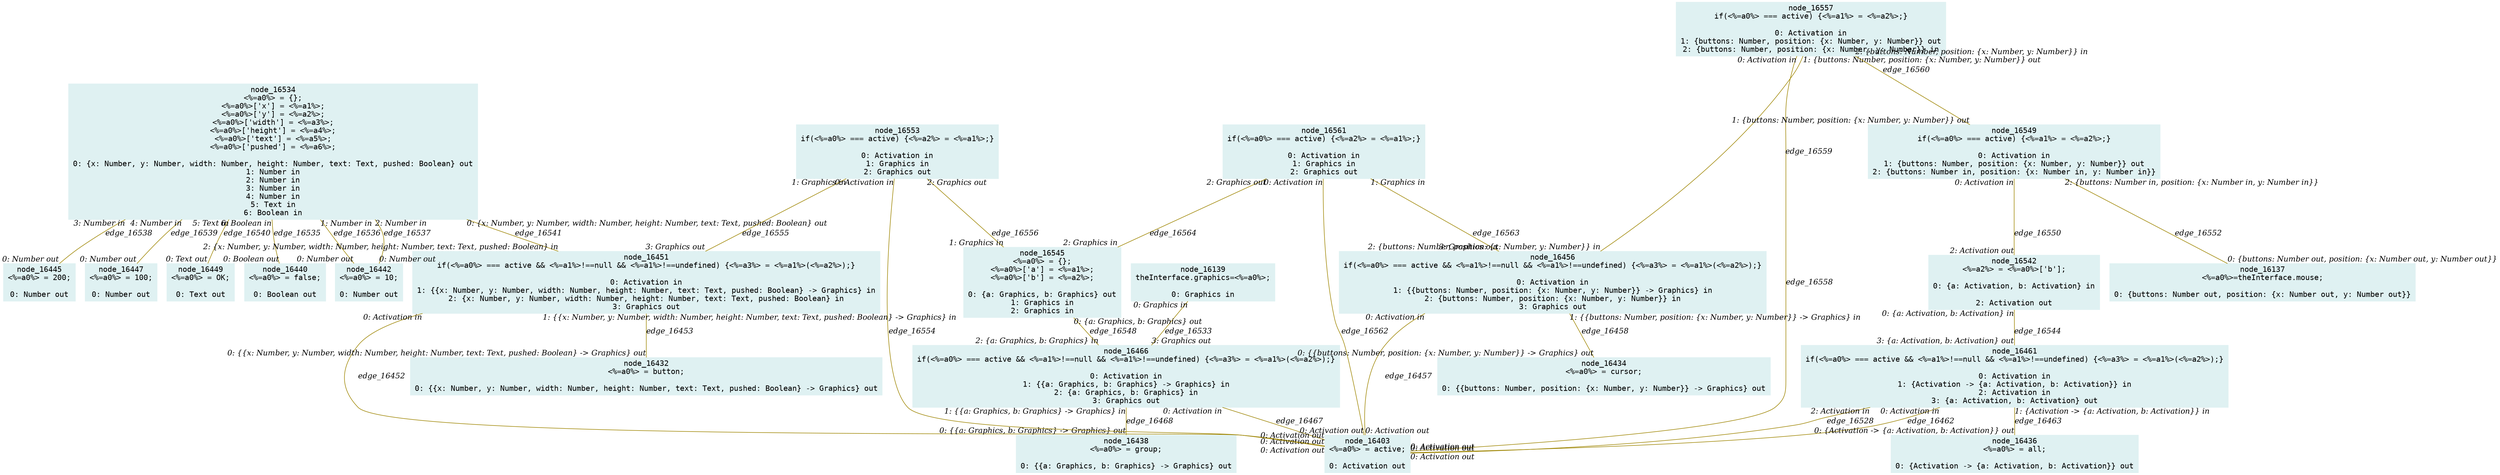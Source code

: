 digraph g{node_16137 [shape="box", style="filled", color="#dff1f2", fontname="Courier", label="node_16137
<%=a0%>=theInterface.mouse;

0: {buttons: Number out, position: {x: Number out, y: Number out}}" ]
node_16139 [shape="box", style="filled", color="#dff1f2", fontname="Courier", label="node_16139
theInterface.graphics=<%=a0%>;

0: Graphics in" ]
node_16403 [shape="box", style="filled", color="#dff1f2", fontname="Courier", label="node_16403
<%=a0%> = active;

0: Activation out" ]
node_16432 [shape="box", style="filled", color="#dff1f2", fontname="Courier", label="node_16432
<%=a0%> = button;

0: {{x: Number, y: Number, width: Number, height: Number, text: Text, pushed: Boolean} -> Graphics} out" ]
node_16434 [shape="box", style="filled", color="#dff1f2", fontname="Courier", label="node_16434
<%=a0%> = cursor;

0: {{buttons: Number, position: {x: Number, y: Number}} -> Graphics} out" ]
node_16436 [shape="box", style="filled", color="#dff1f2", fontname="Courier", label="node_16436
<%=a0%> = all;

0: {Activation -> {a: Activation, b: Activation}} out" ]
node_16438 [shape="box", style="filled", color="#dff1f2", fontname="Courier", label="node_16438
<%=a0%> = group;

0: {{a: Graphics, b: Graphics} -> Graphics} out" ]
node_16440 [shape="box", style="filled", color="#dff1f2", fontname="Courier", label="node_16440
<%=a0%> = false;

0: Boolean out" ]
node_16442 [shape="box", style="filled", color="#dff1f2", fontname="Courier", label="node_16442
<%=a0%> = 10;

0: Number out" ]
node_16445 [shape="box", style="filled", color="#dff1f2", fontname="Courier", label="node_16445
<%=a0%> = 200;

0: Number out" ]
node_16447 [shape="box", style="filled", color="#dff1f2", fontname="Courier", label="node_16447
<%=a0%> = 100;

0: Number out" ]
node_16449 [shape="box", style="filled", color="#dff1f2", fontname="Courier", label="node_16449
<%=a0%> = OK;

0: Text out" ]
node_16451 [shape="box", style="filled", color="#dff1f2", fontname="Courier", label="node_16451
if(<%=a0%> === active && <%=a1%>!==null && <%=a1%>!==undefined) {<%=a3%> = <%=a1%>(<%=a2%>);}

0: Activation in
1: {{x: Number, y: Number, width: Number, height: Number, text: Text, pushed: Boolean} -> Graphics} in
2: {x: Number, y: Number, width: Number, height: Number, text: Text, pushed: Boolean} in
3: Graphics out" ]
node_16456 [shape="box", style="filled", color="#dff1f2", fontname="Courier", label="node_16456
if(<%=a0%> === active && <%=a1%>!==null && <%=a1%>!==undefined) {<%=a3%> = <%=a1%>(<%=a2%>);}

0: Activation in
1: {{buttons: Number, position: {x: Number, y: Number}} -> Graphics} in
2: {buttons: Number, position: {x: Number, y: Number}} in
3: Graphics out" ]
node_16461 [shape="box", style="filled", color="#dff1f2", fontname="Courier", label="node_16461
if(<%=a0%> === active && <%=a1%>!==null && <%=a1%>!==undefined) {<%=a3%> = <%=a1%>(<%=a2%>);}

0: Activation in
1: {Activation -> {a: Activation, b: Activation}} in
2: Activation in
3: {a: Activation, b: Activation} out" ]
node_16466 [shape="box", style="filled", color="#dff1f2", fontname="Courier", label="node_16466
if(<%=a0%> === active && <%=a1%>!==null && <%=a1%>!==undefined) {<%=a3%> = <%=a1%>(<%=a2%>);}

0: Activation in
1: {{a: Graphics, b: Graphics} -> Graphics} in
2: {a: Graphics, b: Graphics} in
3: Graphics out" ]
node_16534 [shape="box", style="filled", color="#dff1f2", fontname="Courier", label="node_16534
<%=a0%> = {};
<%=a0%>['x'] = <%=a1%>;
<%=a0%>['y'] = <%=a2%>;
<%=a0%>['width'] = <%=a3%>;
<%=a0%>['height'] = <%=a4%>;
<%=a0%>['text'] = <%=a5%>;
<%=a0%>['pushed'] = <%=a6%>;

0: {x: Number, y: Number, width: Number, height: Number, text: Text, pushed: Boolean} out
1: Number in
2: Number in
3: Number in
4: Number in
5: Text in
6: Boolean in" ]
node_16542 [shape="box", style="filled", color="#dff1f2", fontname="Courier", label="node_16542
<%=a2%> = <%=a0%>['b'];

0: {a: Activation, b: Activation} in

2: Activation out" ]
node_16545 [shape="box", style="filled", color="#dff1f2", fontname="Courier", label="node_16545
<%=a0%> = {};
<%=a0%>['a'] = <%=a1%>;
<%=a0%>['b'] = <%=a2%>;

0: {a: Graphics, b: Graphics} out
1: Graphics in
2: Graphics in" ]
node_16549 [shape="box", style="filled", color="#dff1f2", fontname="Courier", label="node_16549
if(<%=a0%> === active) {<%=a1%> = <%=a2%>;}

0: Activation in
1: {buttons: Number, position: {x: Number, y: Number}} out
2: {buttons: Number in, position: {x: Number in, y: Number in}}" ]
node_16553 [shape="box", style="filled", color="#dff1f2", fontname="Courier", label="node_16553
if(<%=a0%> === active) {<%=a2%> = <%=a1%>;}

0: Activation in
1: Graphics in
2: Graphics out" ]
node_16557 [shape="box", style="filled", color="#dff1f2", fontname="Courier", label="node_16557
if(<%=a0%> === active) {<%=a1%> = <%=a2%>;}

0: Activation in
1: {buttons: Number, position: {x: Number, y: Number}} out
2: {buttons: Number, position: {x: Number, y: Number}} in" ]
node_16561 [shape="box", style="filled", color="#dff1f2", fontname="Courier", label="node_16561
if(<%=a0%> === active) {<%=a2%> = <%=a1%>;}

0: Activation in
1: Graphics in
2: Graphics out" ]
node_16451 -> node_16403 [dir=none, arrowHead=none, fontname="Times-Italic", arrowsize=1, color="#9d8400", label="edge_16452",  headlabel="0: Activation out", taillabel="0: Activation in" ]
node_16451 -> node_16432 [dir=none, arrowHead=none, fontname="Times-Italic", arrowsize=1, color="#9d8400", label="edge_16453",  headlabel="0: {{x: Number, y: Number, width: Number, height: Number, text: Text, pushed: Boolean} -> Graphics} out", taillabel="1: {{x: Number, y: Number, width: Number, height: Number, text: Text, pushed: Boolean} -> Graphics} in" ]
node_16456 -> node_16403 [dir=none, arrowHead=none, fontname="Times-Italic", arrowsize=1, color="#9d8400", label="edge_16457",  headlabel="0: Activation out", taillabel="0: Activation in" ]
node_16456 -> node_16434 [dir=none, arrowHead=none, fontname="Times-Italic", arrowsize=1, color="#9d8400", label="edge_16458",  headlabel="0: {{buttons: Number, position: {x: Number, y: Number}} -> Graphics} out", taillabel="1: {{buttons: Number, position: {x: Number, y: Number}} -> Graphics} in" ]
node_16461 -> node_16403 [dir=none, arrowHead=none, fontname="Times-Italic", arrowsize=1, color="#9d8400", label="edge_16462",  headlabel="0: Activation out", taillabel="0: Activation in" ]
node_16461 -> node_16436 [dir=none, arrowHead=none, fontname="Times-Italic", arrowsize=1, color="#9d8400", label="edge_16463",  headlabel="0: {Activation -> {a: Activation, b: Activation}} out", taillabel="1: {Activation -> {a: Activation, b: Activation}} in" ]
node_16466 -> node_16403 [dir=none, arrowHead=none, fontname="Times-Italic", arrowsize=1, color="#9d8400", label="edge_16467",  headlabel="0: Activation out", taillabel="0: Activation in" ]
node_16466 -> node_16438 [dir=none, arrowHead=none, fontname="Times-Italic", arrowsize=1, color="#9d8400", label="edge_16468",  headlabel="0: {{a: Graphics, b: Graphics} -> Graphics} out", taillabel="1: {{a: Graphics, b: Graphics} -> Graphics} in" ]
node_16461 -> node_16403 [dir=none, arrowHead=none, fontname="Times-Italic", arrowsize=1, color="#9d8400", label="edge_16528",  headlabel="0: Activation out", taillabel="2: Activation in" ]
node_16139 -> node_16466 [dir=none, arrowHead=none, fontname="Times-Italic", arrowsize=1, color="#9d8400", label="edge_16533",  headlabel="3: Graphics out", taillabel="0: Graphics in" ]
node_16534 -> node_16440 [dir=none, arrowHead=none, fontname="Times-Italic", arrowsize=1, color="#9d8400", label="edge_16535",  headlabel="0: Boolean out", taillabel="6: Boolean in" ]
node_16534 -> node_16442 [dir=none, arrowHead=none, fontname="Times-Italic", arrowsize=1, color="#9d8400", label="edge_16536",  headlabel="0: Number out", taillabel="1: Number in" ]
node_16534 -> node_16442 [dir=none, arrowHead=none, fontname="Times-Italic", arrowsize=1, color="#9d8400", label="edge_16537",  headlabel="0: Number out", taillabel="2: Number in" ]
node_16534 -> node_16445 [dir=none, arrowHead=none, fontname="Times-Italic", arrowsize=1, color="#9d8400", label="edge_16538",  headlabel="0: Number out", taillabel="3: Number in" ]
node_16534 -> node_16447 [dir=none, arrowHead=none, fontname="Times-Italic", arrowsize=1, color="#9d8400", label="edge_16539",  headlabel="0: Number out", taillabel="4: Number in" ]
node_16534 -> node_16449 [dir=none, arrowHead=none, fontname="Times-Italic", arrowsize=1, color="#9d8400", label="edge_16540",  headlabel="0: Text out", taillabel="5: Text in" ]
node_16534 -> node_16451 [dir=none, arrowHead=none, fontname="Times-Italic", arrowsize=1, color="#9d8400", label="edge_16541",  headlabel="2: {x: Number, y: Number, width: Number, height: Number, text: Text, pushed: Boolean} in", taillabel="0: {x: Number, y: Number, width: Number, height: Number, text: Text, pushed: Boolean} out" ]
node_16542 -> node_16461 [dir=none, arrowHead=none, fontname="Times-Italic", arrowsize=1, color="#9d8400", label="edge_16544",  headlabel="3: {a: Activation, b: Activation} out", taillabel="0: {a: Activation, b: Activation} in" ]
node_16545 -> node_16466 [dir=none, arrowHead=none, fontname="Times-Italic", arrowsize=1, color="#9d8400", label="edge_16548",  headlabel="2: {a: Graphics, b: Graphics} in", taillabel="0: {a: Graphics, b: Graphics} out" ]
node_16549 -> node_16542 [dir=none, arrowHead=none, fontname="Times-Italic", arrowsize=1, color="#9d8400", label="edge_16550",  headlabel="2: Activation out", taillabel="0: Activation in" ]
node_16549 -> node_16137 [dir=none, arrowHead=none, fontname="Times-Italic", arrowsize=1, color="#9d8400", label="edge_16552",  headlabel="0: {buttons: Number out, position: {x: Number out, y: Number out}}", taillabel="2: {buttons: Number in, position: {x: Number in, y: Number in}}" ]
node_16553 -> node_16403 [dir=none, arrowHead=none, fontname="Times-Italic", arrowsize=1, color="#9d8400", label="edge_16554",  headlabel="0: Activation out", taillabel="0: Activation in" ]
node_16553 -> node_16451 [dir=none, arrowHead=none, fontname="Times-Italic", arrowsize=1, color="#9d8400", label="edge_16555",  headlabel="3: Graphics out", taillabel="1: Graphics in" ]
node_16553 -> node_16545 [dir=none, arrowHead=none, fontname="Times-Italic", arrowsize=1, color="#9d8400", label="edge_16556",  headlabel="1: Graphics in", taillabel="2: Graphics out" ]
node_16557 -> node_16403 [dir=none, arrowHead=none, fontname="Times-Italic", arrowsize=1, color="#9d8400", label="edge_16558",  headlabel="0: Activation out", taillabel="0: Activation in" ]
node_16557 -> node_16456 [dir=none, arrowHead=none, fontname="Times-Italic", arrowsize=1, color="#9d8400", label="edge_16559",  headlabel="2: {buttons: Number, position: {x: Number, y: Number}} in", taillabel="1: {buttons: Number, position: {x: Number, y: Number}} out" ]
node_16557 -> node_16549 [dir=none, arrowHead=none, fontname="Times-Italic", arrowsize=1, color="#9d8400", label="edge_16560",  headlabel="1: {buttons: Number, position: {x: Number, y: Number}} out", taillabel="2: {buttons: Number, position: {x: Number, y: Number}} in" ]
node_16561 -> node_16403 [dir=none, arrowHead=none, fontname="Times-Italic", arrowsize=1, color="#9d8400", label="edge_16562",  headlabel="0: Activation out", taillabel="0: Activation in" ]
node_16561 -> node_16456 [dir=none, arrowHead=none, fontname="Times-Italic", arrowsize=1, color="#9d8400", label="edge_16563",  headlabel="3: Graphics out", taillabel="1: Graphics in" ]
node_16561 -> node_16545 [dir=none, arrowHead=none, fontname="Times-Italic", arrowsize=1, color="#9d8400", label="edge_16564",  headlabel="2: Graphics in", taillabel="2: Graphics out" ]
}